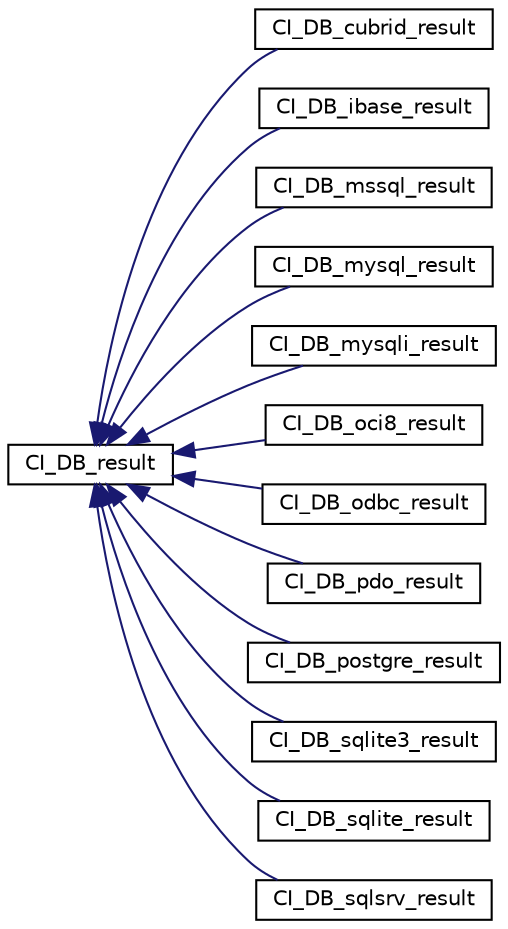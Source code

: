 digraph "Graphical Class Hierarchy"
{
 // LATEX_PDF_SIZE
  edge [fontname="Helvetica",fontsize="10",labelfontname="Helvetica",labelfontsize="10"];
  node [fontname="Helvetica",fontsize="10",shape=record];
  rankdir="LR";
  Node0 [label="CI_DB_result",height=0.2,width=0.4,color="black", fillcolor="white", style="filled",URL="$class_c_i___d_b__result.html",tooltip=" "];
  Node0 -> Node1 [dir="back",color="midnightblue",fontsize="10",style="solid",fontname="Helvetica"];
  Node1 [label="CI_DB_cubrid_result",height=0.2,width=0.4,color="black", fillcolor="white", style="filled",URL="$class_c_i___d_b__cubrid__result.html",tooltip=" "];
  Node0 -> Node2 [dir="back",color="midnightblue",fontsize="10",style="solid",fontname="Helvetica"];
  Node2 [label="CI_DB_ibase_result",height=0.2,width=0.4,color="black", fillcolor="white", style="filled",URL="$class_c_i___d_b__ibase__result.html",tooltip=" "];
  Node0 -> Node3 [dir="back",color="midnightblue",fontsize="10",style="solid",fontname="Helvetica"];
  Node3 [label="CI_DB_mssql_result",height=0.2,width=0.4,color="black", fillcolor="white", style="filled",URL="$class_c_i___d_b__mssql__result.html",tooltip=" "];
  Node0 -> Node4 [dir="back",color="midnightblue",fontsize="10",style="solid",fontname="Helvetica"];
  Node4 [label="CI_DB_mysql_result",height=0.2,width=0.4,color="black", fillcolor="white", style="filled",URL="$class_c_i___d_b__mysql__result.html",tooltip=" "];
  Node0 -> Node5 [dir="back",color="midnightblue",fontsize="10",style="solid",fontname="Helvetica"];
  Node5 [label="CI_DB_mysqli_result",height=0.2,width=0.4,color="black", fillcolor="white", style="filled",URL="$class_c_i___d_b__mysqli__result.html",tooltip=" "];
  Node0 -> Node6 [dir="back",color="midnightblue",fontsize="10",style="solid",fontname="Helvetica"];
  Node6 [label="CI_DB_oci8_result",height=0.2,width=0.4,color="black", fillcolor="white", style="filled",URL="$class_c_i___d_b__oci8__result.html",tooltip=" "];
  Node0 -> Node7 [dir="back",color="midnightblue",fontsize="10",style="solid",fontname="Helvetica"];
  Node7 [label="CI_DB_odbc_result",height=0.2,width=0.4,color="black", fillcolor="white", style="filled",URL="$class_c_i___d_b__odbc__result.html",tooltip=" "];
  Node0 -> Node8 [dir="back",color="midnightblue",fontsize="10",style="solid",fontname="Helvetica"];
  Node8 [label="CI_DB_pdo_result",height=0.2,width=0.4,color="black", fillcolor="white", style="filled",URL="$class_c_i___d_b__pdo__result.html",tooltip=" "];
  Node0 -> Node9 [dir="back",color="midnightblue",fontsize="10",style="solid",fontname="Helvetica"];
  Node9 [label="CI_DB_postgre_result",height=0.2,width=0.4,color="black", fillcolor="white", style="filled",URL="$class_c_i___d_b__postgre__result.html",tooltip=" "];
  Node0 -> Node10 [dir="back",color="midnightblue",fontsize="10",style="solid",fontname="Helvetica"];
  Node10 [label="CI_DB_sqlite3_result",height=0.2,width=0.4,color="black", fillcolor="white", style="filled",URL="$class_c_i___d_b__sqlite3__result.html",tooltip=" "];
  Node0 -> Node11 [dir="back",color="midnightblue",fontsize="10",style="solid",fontname="Helvetica"];
  Node11 [label="CI_DB_sqlite_result",height=0.2,width=0.4,color="black", fillcolor="white", style="filled",URL="$class_c_i___d_b__sqlite__result.html",tooltip=" "];
  Node0 -> Node12 [dir="back",color="midnightblue",fontsize="10",style="solid",fontname="Helvetica"];
  Node12 [label="CI_DB_sqlsrv_result",height=0.2,width=0.4,color="black", fillcolor="white", style="filled",URL="$class_c_i___d_b__sqlsrv__result.html",tooltip=" "];
}
